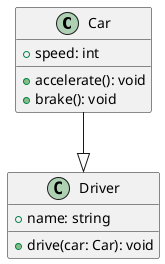 @startuml
class Car {
  + speed: int
  + accelerate(): void
  + brake(): void
}

class Driver {
  + name: string
  + drive(car: Car): void
}

Car --|> Driver
@enduml